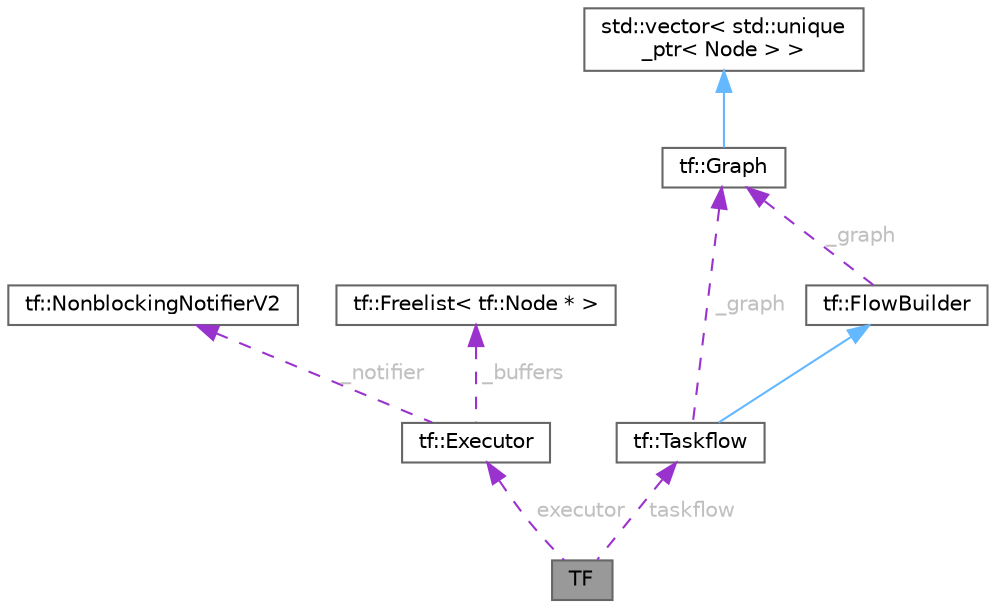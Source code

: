 digraph "TF"
{
 // LATEX_PDF_SIZE
  bgcolor="transparent";
  edge [fontname=Helvetica,fontsize=10,labelfontname=Helvetica,labelfontsize=10];
  node [fontname=Helvetica,fontsize=10,shape=box,height=0.2,width=0.4];
  Node1 [id="Node000001",label="TF",height=0.2,width=0.4,color="gray40", fillcolor="grey60", style="filled", fontcolor="black",tooltip=" "];
  Node2 -> Node1 [id="edge9_Node000001_Node000002",dir="back",color="darkorchid3",style="dashed",tooltip=" ",label=" executor",fontcolor="grey" ];
  Node2 [id="Node000002",label="tf::Executor",height=0.2,width=0.4,color="gray40", fillcolor="white", style="filled",URL="$classtf_1_1_executor.html",tooltip="class to create an executor for running a taskflow graph"];
  Node3 -> Node2 [id="edge10_Node000002_Node000003",dir="back",color="darkorchid3",style="dashed",tooltip=" ",label=" _notifier",fontcolor="grey" ];
  Node3 [id="Node000003",label="tf::NonblockingNotifierV2",height=0.2,width=0.4,color="gray40", fillcolor="white", style="filled",URL="$classtf_1_1_nonblocking_notifier_v2.html",tooltip=" "];
  Node4 -> Node2 [id="edge11_Node000002_Node000004",dir="back",color="darkorchid3",style="dashed",tooltip=" ",label=" _buffers",fontcolor="grey" ];
  Node4 [id="Node000004",label="tf::Freelist\< tf::Node * \>",height=0.2,width=0.4,color="gray40", fillcolor="white", style="filled",URL="$classtf_1_1_freelist.html",tooltip=" "];
  Node5 -> Node1 [id="edge12_Node000001_Node000005",dir="back",color="darkorchid3",style="dashed",tooltip=" ",label=" taskflow",fontcolor="grey" ];
  Node5 [id="Node000005",label="tf::Taskflow",height=0.2,width=0.4,color="gray40", fillcolor="white", style="filled",URL="$classtf_1_1_taskflow.html",tooltip="class to create a taskflow object"];
  Node6 -> Node5 [id="edge13_Node000005_Node000006",dir="back",color="steelblue1",style="solid",tooltip=" "];
  Node6 [id="Node000006",label="tf::FlowBuilder",height=0.2,width=0.4,color="gray40", fillcolor="white", style="filled",URL="$classtf_1_1_flow_builder.html",tooltip="class to build a task dependency graph"];
  Node7 -> Node6 [id="edge14_Node000006_Node000007",dir="back",color="darkorchid3",style="dashed",tooltip=" ",label=" _graph",fontcolor="grey" ];
  Node7 [id="Node000007",label="tf::Graph",height=0.2,width=0.4,color="gray40", fillcolor="white", style="filled",URL="$classtf_1_1_graph.html",tooltip="class to create a graph object"];
  Node8 -> Node7 [id="edge15_Node000007_Node000008",dir="back",color="steelblue1",style="solid",tooltip=" "];
  Node8 [id="Node000008",label="std::vector\< std::unique\l_ptr\< Node \> \>",height=0.2,width=0.4,color="gray40", fillcolor="white", style="filled",tooltip=" "];
  Node7 -> Node5 [id="edge16_Node000005_Node000007",dir="back",color="darkorchid3",style="dashed",tooltip=" ",label=" _graph",fontcolor="grey" ];
}
